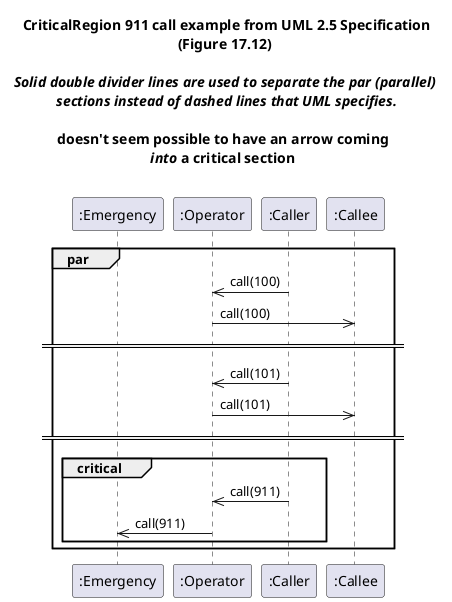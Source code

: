 @startuml
title
  CriticalRegion 911 call example from UML 2.5 Specification
 (Figure 17.12)

 //Solid double divider lines are used to separate the par (parallel)//
  //sections instead of dashed lines that UML specifies.//

doesn't seem possible to have an arrow coming
//into// a critical section

end title


participant ":Emergency" as emergency
participant ":Operator" as operator
participant ":Caller" as caller
participant ":Callee" as callee


par


operator<<-caller: call(100)
operator->>callee: call(100)

====

operator<<-caller: call(101)
operator->>callee: call(101)

====

critical
   operator<<-caller:call(911)
   emergency<<-operator:call(911)
end critical


end par

@enduml